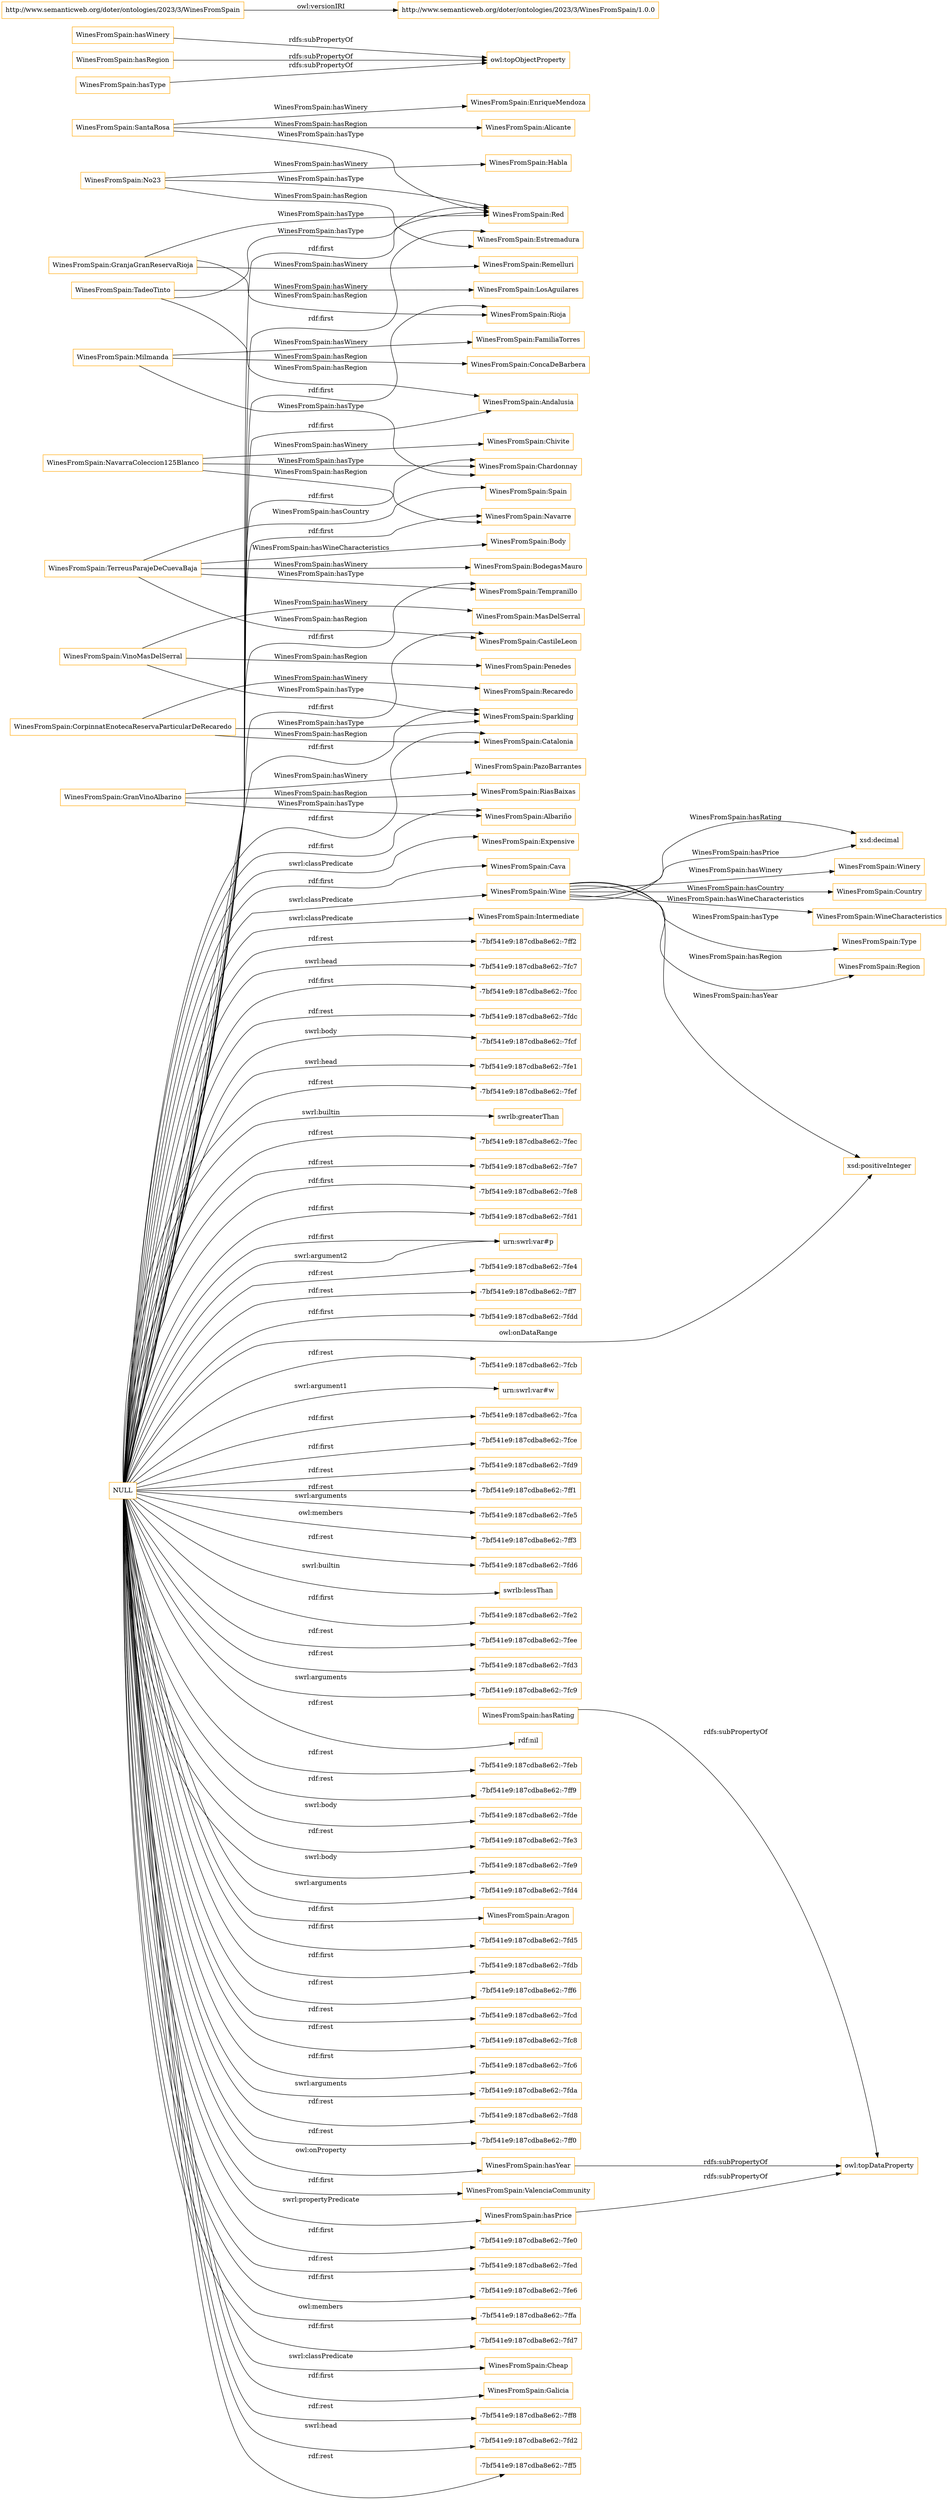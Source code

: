 digraph ar2dtool_diagram { 
rankdir=LR;
size="1501"
node [shape = rectangle, color="orange"]; "WinesFromSpain:Tempranillo" "WinesFromSpain:Spain" "WinesFromSpain:Red" "WinesFromSpain:RiasBaixas" "WinesFromSpain:Aragon" "WinesFromSpain:Andalusia" "WinesFromSpain:Alicante" "WinesFromSpain:Chardonnay" "WinesFromSpain:Winery" "WinesFromSpain:Country" "WinesFromSpain:WineCharacteristics" "WinesFromSpain:CastileLeon" "WinesFromSpain:ValenciaCommunity" "WinesFromSpain:Type" "WinesFromSpain:Catalonia" "WinesFromSpain:Penedes" "WinesFromSpain:Cheap" "WinesFromSpain:Galicia" "WinesFromSpain:Albariño" "WinesFromSpain:ConcaDeBarbera" "WinesFromSpain:Rioja" "WinesFromSpain:Estremadura" "WinesFromSpain:Navarre" "WinesFromSpain:Expensive" "WinesFromSpain:Wine" "WinesFromSpain:Body" "WinesFromSpain:Cava" "WinesFromSpain:Region" "WinesFromSpain:Intermediate" "WinesFromSpain:Sparkling" ; /*classes style*/
	"NULL" -> "WinesFromSpain:Cava" [ label = "rdf:first" ];
	"NULL" -> "-7bf541e9:187cdba8e62:-7ff2" [ label = "rdf:rest" ];
	"NULL" -> "WinesFromSpain:Navarre" [ label = "rdf:first" ];
	"NULL" -> "WinesFromSpain:CastileLeon" [ label = "rdf:first" ];
	"NULL" -> "-7bf541e9:187cdba8e62:-7fc7" [ label = "swrl:head" ];
	"NULL" -> "-7bf541e9:187cdba8e62:-7fcc" [ label = "rdf:first" ];
	"NULL" -> "-7bf541e9:187cdba8e62:-7fdc" [ label = "rdf:rest" ];
	"NULL" -> "-7bf541e9:187cdba8e62:-7fcf" [ label = "swrl:body" ];
	"NULL" -> "-7bf541e9:187cdba8e62:-7fe1" [ label = "swrl:head" ];
	"NULL" -> "-7bf541e9:187cdba8e62:-7fef" [ label = "rdf:rest" ];
	"NULL" -> "swrlb:greaterThan" [ label = "swrl:builtin" ];
	"NULL" -> "xsd:positiveInteger" [ label = "owl:onDataRange" ];
	"NULL" -> "-7bf541e9:187cdba8e62:-7fec" [ label = "rdf:rest" ];
	"NULL" -> "-7bf541e9:187cdba8e62:-7fe7" [ label = "rdf:rest" ];
	"NULL" -> "WinesFromSpain:Wine" [ label = "swrl:classPredicate" ];
	"NULL" -> "-7bf541e9:187cdba8e62:-7fe8" [ label = "rdf:first" ];
	"NULL" -> "-7bf541e9:187cdba8e62:-7fd1" [ label = "rdf:first" ];
	"NULL" -> "urn:swrl:var#p" [ label = "rdf:first" ];
	"NULL" -> "-7bf541e9:187cdba8e62:-7fe4" [ label = "rdf:rest" ];
	"NULL" -> "WinesFromSpain:Chardonnay" [ label = "rdf:first" ];
	"NULL" -> "-7bf541e9:187cdba8e62:-7ff7" [ label = "rdf:rest" ];
	"NULL" -> "WinesFromSpain:Intermediate" [ label = "swrl:classPredicate" ];
	"NULL" -> "-7bf541e9:187cdba8e62:-7fdd" [ label = "rdf:first" ];
	"NULL" -> "-7bf541e9:187cdba8e62:-7fcb" [ label = "rdf:rest" ];
	"NULL" -> "urn:swrl:var#w" [ label = "swrl:argument1" ];
	"NULL" -> "-7bf541e9:187cdba8e62:-7fca" [ label = "rdf:first" ];
	"NULL" -> "WinesFromSpain:Andalusia" [ label = "rdf:first" ];
	"NULL" -> "-7bf541e9:187cdba8e62:-7fce" [ label = "rdf:first" ];
	"NULL" -> "-7bf541e9:187cdba8e62:-7fd9" [ label = "rdf:rest" ];
	"NULL" -> "-7bf541e9:187cdba8e62:-7ff1" [ label = "rdf:rest" ];
	"NULL" -> "-7bf541e9:187cdba8e62:-7fe5" [ label = "swrl:arguments" ];
	"NULL" -> "-7bf541e9:187cdba8e62:-7ff3" [ label = "owl:members" ];
	"NULL" -> "-7bf541e9:187cdba8e62:-7fd6" [ label = "rdf:rest" ];
	"NULL" -> "swrlb:lessThan" [ label = "swrl:builtin" ];
	"NULL" -> "-7bf541e9:187cdba8e62:-7fe2" [ label = "rdf:first" ];
	"NULL" -> "-7bf541e9:187cdba8e62:-7fee" [ label = "rdf:rest" ];
	"NULL" -> "-7bf541e9:187cdba8e62:-7fd3" [ label = "rdf:rest" ];
	"NULL" -> "-7bf541e9:187cdba8e62:-7fc9" [ label = "swrl:arguments" ];
	"NULL" -> "rdf:nil" [ label = "rdf:rest" ];
	"NULL" -> "-7bf541e9:187cdba8e62:-7feb" [ label = "rdf:rest" ];
	"NULL" -> "WinesFromSpain:Catalonia" [ label = "rdf:first" ];
	"NULL" -> "-7bf541e9:187cdba8e62:-7ff9" [ label = "rdf:rest" ];
	"NULL" -> "WinesFromSpain:Aragon" [ label = "rdf:first" ];
	"NULL" -> "-7bf541e9:187cdba8e62:-7fde" [ label = "swrl:body" ];
	"NULL" -> "WinesFromSpain:Rioja" [ label = "rdf:first" ];
	"NULL" -> "-7bf541e9:187cdba8e62:-7fe3" [ label = "rdf:rest" ];
	"NULL" -> "-7bf541e9:187cdba8e62:-7fe9" [ label = "swrl:body" ];
	"NULL" -> "WinesFromSpain:Estremadura" [ label = "rdf:first" ];
	"NULL" -> "-7bf541e9:187cdba8e62:-7fd4" [ label = "swrl:arguments" ];
	"NULL" -> "-7bf541e9:187cdba8e62:-7fd5" [ label = "rdf:first" ];
	"NULL" -> "-7bf541e9:187cdba8e62:-7fdb" [ label = "rdf:first" ];
	"NULL" -> "-7bf541e9:187cdba8e62:-7ff6" [ label = "rdf:rest" ];
	"NULL" -> "WinesFromSpain:Galicia" [ label = "rdf:first" ];
	"NULL" -> "-7bf541e9:187cdba8e62:-7fcd" [ label = "rdf:rest" ];
	"NULL" -> "-7bf541e9:187cdba8e62:-7fc8" [ label = "rdf:rest" ];
	"NULL" -> "WinesFromSpain:Sparkling" [ label = "rdf:first" ];
	"NULL" -> "-7bf541e9:187cdba8e62:-7fc6" [ label = "rdf:first" ];
	"NULL" -> "-7bf541e9:187cdba8e62:-7fda" [ label = "swrl:arguments" ];
	"NULL" -> "WinesFromSpain:ValenciaCommunity" [ label = "rdf:first" ];
	"NULL" -> "-7bf541e9:187cdba8e62:-7fd8" [ label = "rdf:rest" ];
	"NULL" -> "-7bf541e9:187cdba8e62:-7ff0" [ label = "rdf:rest" ];
	"NULL" -> "WinesFromSpain:hasYear" [ label = "owl:onProperty" ];
	"NULL" -> "-7bf541e9:187cdba8e62:-7fe0" [ label = "rdf:first" ];
	"NULL" -> "WinesFromSpain:Expensive" [ label = "swrl:classPredicate" ];
	"NULL" -> "WinesFromSpain:hasPrice" [ label = "swrl:propertyPredicate" ];
	"NULL" -> "WinesFromSpain:Albariño" [ label = "rdf:first" ];
	"NULL" -> "-7bf541e9:187cdba8e62:-7fed" [ label = "rdf:rest" ];
	"NULL" -> "WinesFromSpain:Red" [ label = "rdf:first" ];
	"NULL" -> "WinesFromSpain:Tempranillo" [ label = "rdf:first" ];
	"NULL" -> "urn:swrl:var#p" [ label = "swrl:argument2" ];
	"NULL" -> "-7bf541e9:187cdba8e62:-7fe6" [ label = "rdf:first" ];
	"NULL" -> "-7bf541e9:187cdba8e62:-7ffa" [ label = "owl:members" ];
	"NULL" -> "-7bf541e9:187cdba8e62:-7fd7" [ label = "rdf:first" ];
	"NULL" -> "-7bf541e9:187cdba8e62:-7ff8" [ label = "rdf:rest" ];
	"NULL" -> "WinesFromSpain:Cheap" [ label = "swrl:classPredicate" ];
	"NULL" -> "-7bf541e9:187cdba8e62:-7fd2" [ label = "swrl:head" ];
	"NULL" -> "-7bf541e9:187cdba8e62:-7ff5" [ label = "rdf:rest" ];
	"WinesFromSpain:hasWinery" -> "owl:topObjectProperty" [ label = "rdfs:subPropertyOf" ];
	"WinesFromSpain:SantaRosa" -> "WinesFromSpain:EnriqueMendoza" [ label = "WinesFromSpain:hasWinery" ];
	"WinesFromSpain:SantaRosa" -> "WinesFromSpain:Red" [ label = "WinesFromSpain:hasType" ];
	"WinesFromSpain:SantaRosa" -> "WinesFromSpain:Alicante" [ label = "WinesFromSpain:hasRegion" ];
	"WinesFromSpain:hasRegion" -> "owl:topObjectProperty" [ label = "rdfs:subPropertyOf" ];
	"WinesFromSpain:hasYear" -> "owl:topDataProperty" [ label = "rdfs:subPropertyOf" ];
	"WinesFromSpain:No23" -> "WinesFromSpain:Habla" [ label = "WinesFromSpain:hasWinery" ];
	"WinesFromSpain:No23" -> "WinesFromSpain:Red" [ label = "WinesFromSpain:hasType" ];
	"WinesFromSpain:No23" -> "WinesFromSpain:Estremadura" [ label = "WinesFromSpain:hasRegion" ];
	"WinesFromSpain:Milmanda" -> "WinesFromSpain:FamiliaTorres" [ label = "WinesFromSpain:hasWinery" ];
	"WinesFromSpain:Milmanda" -> "WinesFromSpain:Chardonnay" [ label = "WinesFromSpain:hasType" ];
	"WinesFromSpain:Milmanda" -> "WinesFromSpain:ConcaDeBarbera" [ label = "WinesFromSpain:hasRegion" ];
	"WinesFromSpain:hasRating" -> "owl:topDataProperty" [ label = "rdfs:subPropertyOf" ];
	"WinesFromSpain:GranjaGranReservaRioja" -> "WinesFromSpain:Remelluri" [ label = "WinesFromSpain:hasWinery" ];
	"WinesFromSpain:GranjaGranReservaRioja" -> "WinesFromSpain:Red" [ label = "WinesFromSpain:hasType" ];
	"WinesFromSpain:GranjaGranReservaRioja" -> "WinesFromSpain:Rioja" [ label = "WinesFromSpain:hasRegion" ];
	"WinesFromSpain:hasType" -> "owl:topObjectProperty" [ label = "rdfs:subPropertyOf" ];
	"WinesFromSpain:TadeoTinto" -> "WinesFromSpain:LosAguilares" [ label = "WinesFromSpain:hasWinery" ];
	"WinesFromSpain:TadeoTinto" -> "WinesFromSpain:Red" [ label = "WinesFromSpain:hasType" ];
	"WinesFromSpain:TadeoTinto" -> "WinesFromSpain:Andalusia" [ label = "WinesFromSpain:hasRegion" ];
	"WinesFromSpain:CorpinnatEnotecaReservaParticularDeRecaredo" -> "WinesFromSpain:Recaredo" [ label = "WinesFromSpain:hasWinery" ];
	"WinesFromSpain:CorpinnatEnotecaReservaParticularDeRecaredo" -> "WinesFromSpain:Sparkling" [ label = "WinesFromSpain:hasType" ];
	"WinesFromSpain:CorpinnatEnotecaReservaParticularDeRecaredo" -> "WinesFromSpain:Catalonia" [ label = "WinesFromSpain:hasRegion" ];
	"WinesFromSpain:NavarraColeccion125Blanco" -> "WinesFromSpain:Chivite" [ label = "WinesFromSpain:hasWinery" ];
	"WinesFromSpain:NavarraColeccion125Blanco" -> "WinesFromSpain:Chardonnay" [ label = "WinesFromSpain:hasType" ];
	"WinesFromSpain:NavarraColeccion125Blanco" -> "WinesFromSpain:Navarre" [ label = "WinesFromSpain:hasRegion" ];
	"http://www.semanticweb.org/doter/ontologies/2023/3/WinesFromSpain" -> "http://www.semanticweb.org/doter/ontologies/2023/3/WinesFromSpain/1.0.0" [ label = "owl:versionIRI" ];
	"WinesFromSpain:TerreusParajeDeCuevaBaja" -> "WinesFromSpain:CastileLeon" [ label = "WinesFromSpain:hasRegion" ];
	"WinesFromSpain:TerreusParajeDeCuevaBaja" -> "WinesFromSpain:Tempranillo" [ label = "WinesFromSpain:hasType" ];
	"WinesFromSpain:TerreusParajeDeCuevaBaja" -> "WinesFromSpain:Spain" [ label = "WinesFromSpain:hasCountry" ];
	"WinesFromSpain:TerreusParajeDeCuevaBaja" -> "WinesFromSpain:BodegasMauro" [ label = "WinesFromSpain:hasWinery" ];
	"WinesFromSpain:TerreusParajeDeCuevaBaja" -> "WinesFromSpain:Body" [ label = "WinesFromSpain:hasWineCharacteristics" ];
	"WinesFromSpain:GranVinoAlbarino" -> "WinesFromSpain:PazoBarrantes" [ label = "WinesFromSpain:hasWinery" ];
	"WinesFromSpain:GranVinoAlbarino" -> "WinesFromSpain:Albariño" [ label = "WinesFromSpain:hasType" ];
	"WinesFromSpain:GranVinoAlbarino" -> "WinesFromSpain:RiasBaixas" [ label = "WinesFromSpain:hasRegion" ];
	"WinesFromSpain:VinoMasDelSerral" -> "WinesFromSpain:MasDelSerral" [ label = "WinesFromSpain:hasWinery" ];
	"WinesFromSpain:VinoMasDelSerral" -> "WinesFromSpain:Sparkling" [ label = "WinesFromSpain:hasType" ];
	"WinesFromSpain:VinoMasDelSerral" -> "WinesFromSpain:Penedes" [ label = "WinesFromSpain:hasRegion" ];
	"WinesFromSpain:hasPrice" -> "owl:topDataProperty" [ label = "rdfs:subPropertyOf" ];
	"WinesFromSpain:Wine" -> "WinesFromSpain:Winery" [ label = "WinesFromSpain:hasWinery" ];
	"WinesFromSpain:Wine" -> "xsd:decimal" [ label = "WinesFromSpain:hasPrice" ];
	"WinesFromSpain:Wine" -> "WinesFromSpain:Country" [ label = "WinesFromSpain:hasCountry" ];
	"WinesFromSpain:Wine" -> "WinesFromSpain:Type" [ label = "WinesFromSpain:hasType" ];
	"WinesFromSpain:Wine" -> "WinesFromSpain:Region" [ label = "WinesFromSpain:hasRegion" ];
	"WinesFromSpain:Wine" -> "xsd:decimal" [ label = "WinesFromSpain:hasRating" ];
	"WinesFromSpain:Wine" -> "xsd:positiveInteger" [ label = "WinesFromSpain:hasYear" ];
	"WinesFromSpain:Wine" -> "WinesFromSpain:WineCharacteristics" [ label = "WinesFromSpain:hasWineCharacteristics" ];

}
